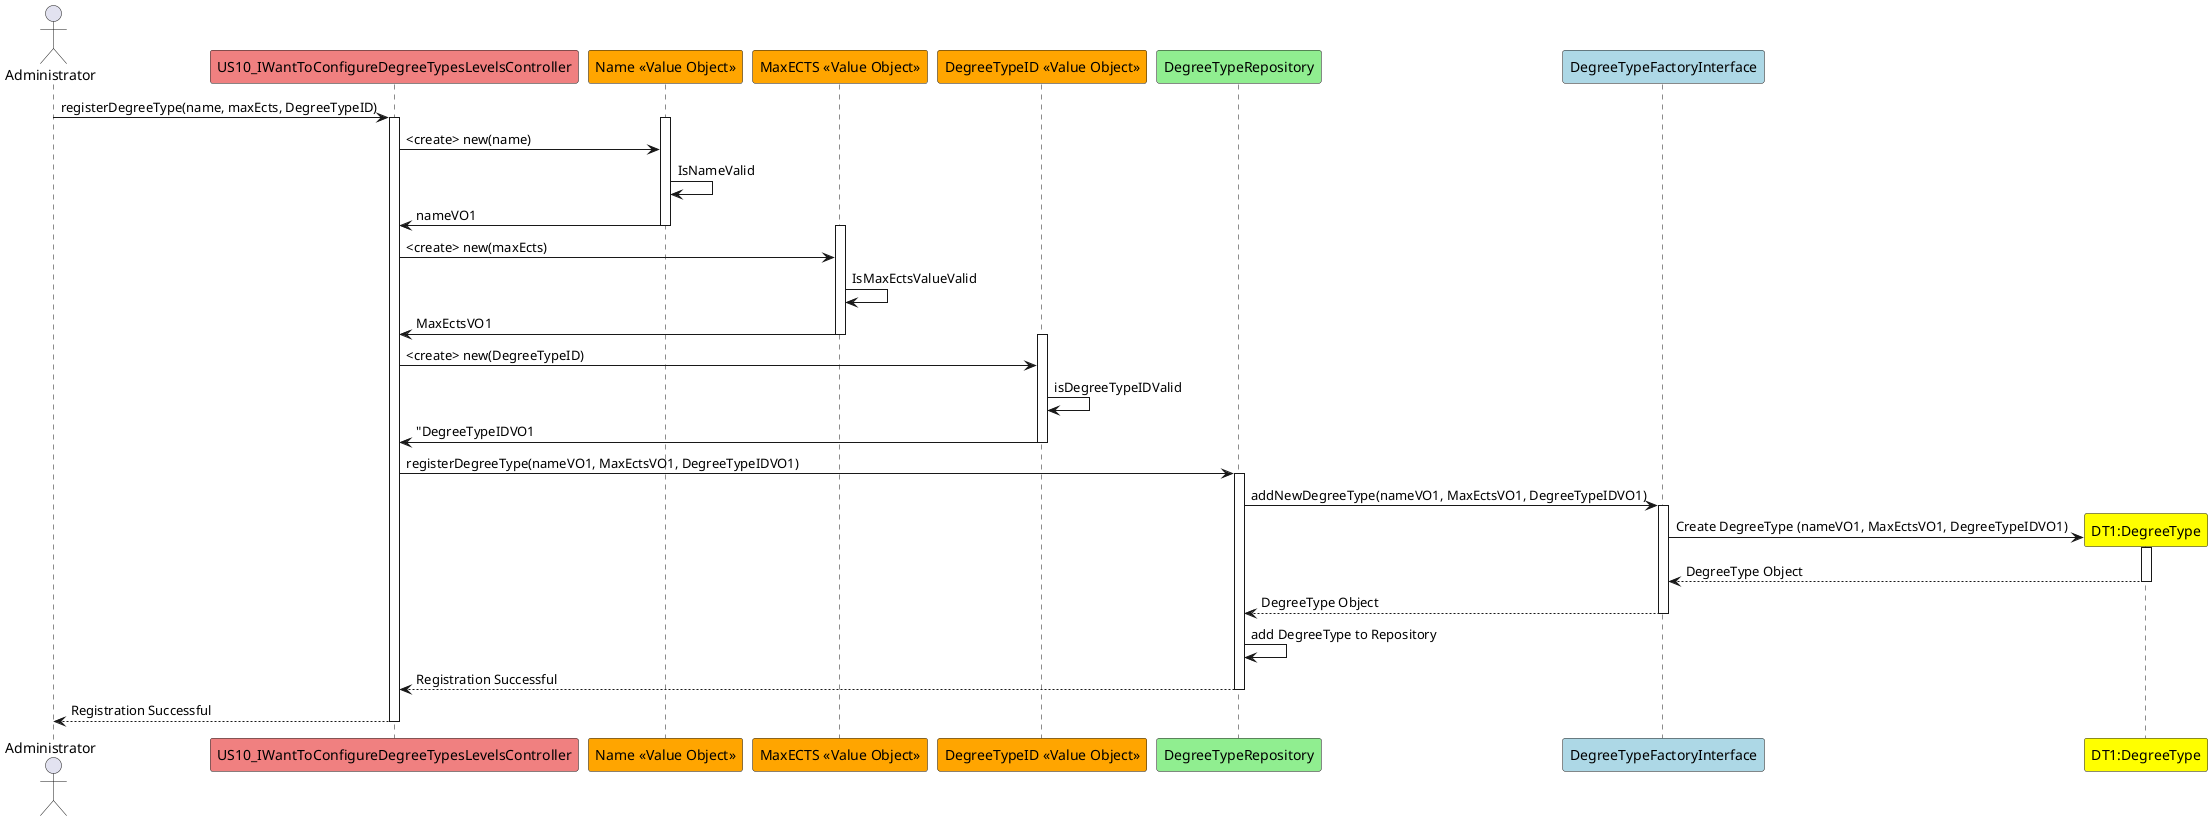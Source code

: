 @startuml
actor Administrator as Adm
participant "US10_IWantToConfigureDegreeTypesLevelsController" as Controller #lightcoral
participant "Name <<Value Object>>" as N #orange
participant "MaxECTS <<Value Object>>" as MAX #orange
participant "DegreeTypeID <<Value Object>>" as DTID #orange
participant "DegreeTypeRepository" as DTR #lightgreen
participant "DegreeTypeFactoryInterface" as DTF #lightblue


Adm -> Controller : registerDegreeType(name, maxEcts, DegreeTypeID)
activate Controller
activate N
Controller -> N : <create> new(name)
N -> N : IsNameValid
N -> Controller : nameVO1
deactivate N
activate MAX
Controller -> MAX : <create> new(maxEcts)
MAX -> MAX : IsMaxEctsValueValid
MAX -> Controller : MaxEctsVO1
deactivate MAX
activate DTID
Controller -> DTID : <create> new(DegreeTypeID)
DTID -> DTID : isDegreeTypeIDValid
DTID -> Controller : "DegreeTypeIDVO1
deactivate DTID
Controller -> DTR : registerDegreeType(nameVO1, MaxEctsVO1, DegreeTypeIDVO1)
activate DTR
DTR -> DTF : addNewDegreeType(nameVO1, MaxEctsVO1, DegreeTypeIDVO1)
activate DTF
create "DT1:DegreeType" as DT #yellow
DTF -> DT : Create DegreeType (nameVO1, MaxEctsVO1, DegreeTypeIDVO1)
activate DT
DT --> DTF : DegreeType Object
deactivate DT
DTF --> DTR : DegreeType Object
deactivate DTF
DTR -> DTR : add DegreeType to Repository
DTR --> Controller : Registration Successful
deactivate DTR
Controller --> Adm : Registration Successful
deactivate Controller
@enduml
